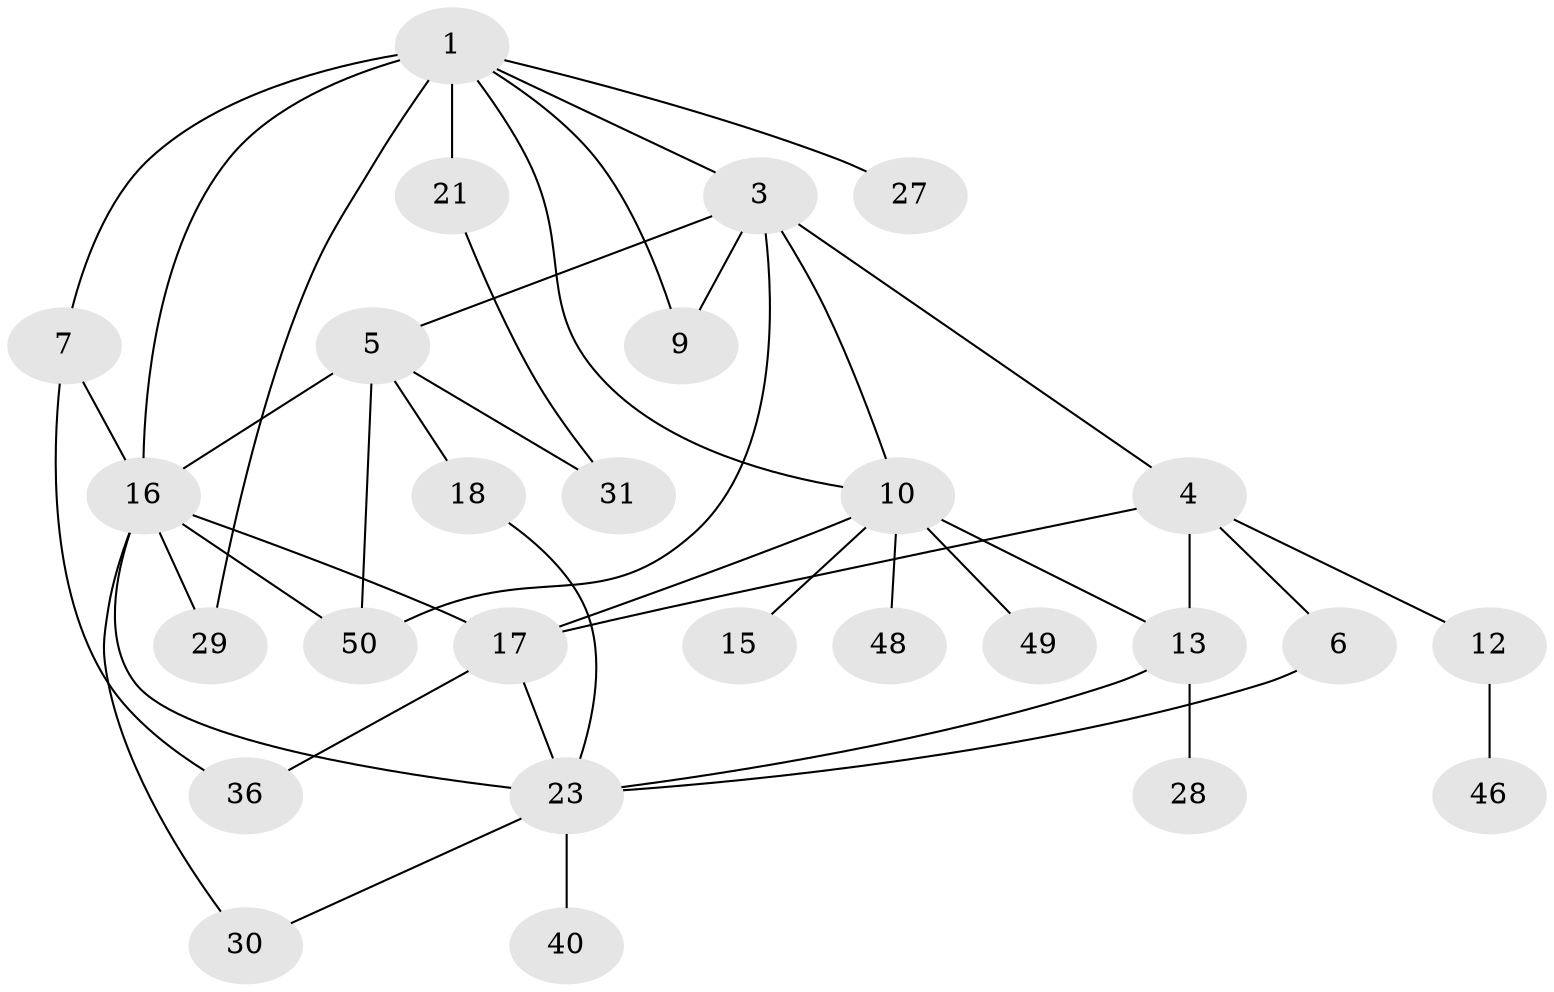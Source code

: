 // original degree distribution, {6: 0.09259259259259259, 5: 0.037037037037037035, 7: 0.018518518518518517, 3: 0.16666666666666666, 2: 0.3888888888888889, 4: 0.07407407407407407, 1: 0.2222222222222222}
// Generated by graph-tools (version 1.1) at 2025/13/03/09/25 04:13:28]
// undirected, 27 vertices, 43 edges
graph export_dot {
graph [start="1"]
  node [color=gray90,style=filled];
  1 [super="+2"];
  3 [super="+52"];
  4;
  5 [super="+14+8"];
  6;
  7;
  9 [super="+19"];
  10 [super="+41+39+11"];
  12;
  13 [super="+25"];
  15 [super="+22"];
  16 [super="+20+35"];
  17 [super="+37"];
  18;
  21;
  23 [super="+42"];
  27 [super="+34"];
  28;
  29 [super="+33"];
  30 [super="+54"];
  31;
  36 [super="+45"];
  40;
  46;
  48;
  49;
  50 [super="+53"];
  1 -- 7;
  1 -- 27;
  1 -- 29;
  1 -- 16 [weight=2];
  1 -- 3;
  1 -- 21;
  1 -- 9;
  1 -- 10;
  3 -- 4;
  3 -- 5;
  3 -- 50;
  3 -- 10;
  3 -- 9;
  4 -- 6;
  4 -- 12;
  4 -- 13 [weight=2];
  4 -- 17;
  5 -- 16;
  5 -- 18;
  5 -- 31;
  5 -- 50;
  6 -- 23;
  7 -- 16;
  7 -- 36;
  10 -- 48;
  10 -- 49;
  10 -- 13;
  10 -- 17;
  10 -- 15;
  12 -- 46;
  13 -- 28;
  13 -- 23;
  16 -- 50;
  16 -- 17;
  16 -- 30;
  16 -- 29;
  16 -- 23;
  17 -- 36;
  17 -- 23;
  18 -- 23;
  21 -- 31;
  23 -- 40;
  23 -- 30;
}
